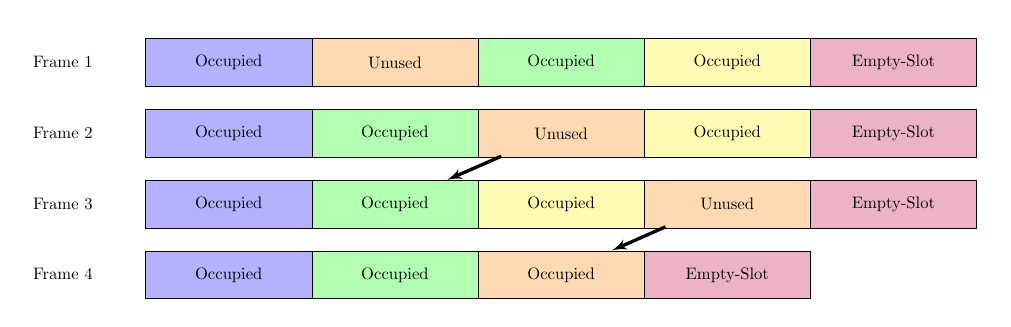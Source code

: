 \resizebox{1\textwidth}{!}{%
\begin{tikzpicture}[scale=\textwidth, node distance = 0pt, outer sep = 0pt]
    \def\jdx{20pt}
    \def\jdx{10mm}
    \def\jdw{100pt}
    \def\jdg{20pt}

    \tikzstyle{slot} = [draw, minimum height=10mm, minimum width=\jdw]
    \tikzstyle{line} = [draw, thick, -latex']
    \tikzstyle{a}  = [slot, fill=blue!30]
    \tikzstyle{u}  = [slot, fill=orange!30]
    \tikzstyle{b}  = [slot, fill=green!30]
    \tikzstyle{c}  = [slot, fill=yellow!30]
    \tikzstyle{m}  = [slot, fill=purple!30]

    \node[draw=none]                        (invis1) at (0,0)   {};
    
    \node[a, below right = 0.0 * \jdx and \jdx + 0 * \jdw   of invis1] (a_slot0) {Occupied};
    \node[u, below right = 0.0 * \jdx and \jdx + 1 * \jdw   of invis1] (a_slot1) {Unused};
    \node[b, below right = 0.0 * \jdx and \jdx + 2 * \jdw   of invis1] (a_slot2) {Occupied};
    \node[c, below right = 0.0 * \jdx and \jdx + 3 * \jdw   of invis1] (a_slot3) {Occupied};
    \node[m, below right = 0.0 * \jdx and \jdx + 4 * \jdw   of invis1] (a_slot4) {Empty-Slot};

    \node[a, below right = 1.5 * \jdx and \jdx + 0 * \jdw   of invis1] (b_slot0) {Occupied};
    \node[b, below right = 1.5 * \jdx and \jdx + 1 * \jdw   of invis1] (b_slot1) {Occupied};
    \node[u, below right = 1.5 * \jdx and \jdx + 2 * \jdw   of invis1] (b_slot2) {Unused};
    \node[c, below right = 1.5 * \jdx and \jdx + 3 * \jdw   of invis1] (b_slot3) {Occupied};
    \node[m, below right = 1.5 * \jdx and \jdx + 4 * \jdw   of invis1] (b_slot4) {Empty-Slot};

    \node[a, below right = 3.0 * \jdx and \jdx + 0 * \jdw   of invis1] (c_slot0) {Occupied};
    \node[b, below right = 3.0 * \jdx and \jdx + 1 * \jdw   of invis1] (c_slot1) {Occupied};
    \node[c, below right = 3.0 * \jdx and \jdx + 2 * \jdw   of invis1] (c_slot2) {Occupied};
    \node[u, below right = 3.0 * \jdx and \jdx + 3 * \jdw   of invis1] (c_slot3) {Unused};
    \node[m, below right = 3.0 * \jdx and \jdx + 4 * \jdw   of invis1] (c_slot4) {Empty-Slot};

    \node[a, below right = 4.5 * \jdx and \jdx + 0 * \jdw   of invis1] (d_slot0) {Occupied};
    \node[b, below right = 4.5 * \jdx and \jdx + 1 * \jdw   of invis1] (d_slot1) {Occupied};
    \node[u, below right = 4.5 * \jdx and \jdx + 2 * \jdw   of invis1] (d_slot2) {Occupied};
    \node[m, below right = 4.5 * \jdx and \jdx + 3 * \jdw   of invis1] (d_slot3) {Empty-Slot};

    \node[draw=none, left = \jdx of a_slot0] (invis1)  {Frame 1};
    \node[draw=none, left = \jdx of b_slot0] (invis2)  {Frame 2};
    \node[draw=none, left = \jdx of c_slot0] (invis3)  {Frame 3};
    \node[draw=none, left = \jdx of d_slot0] (invis4)  {Frame 4};

    \path [line, line width=2pt] (b_slot2) -- (c_slot1);
    \path [line, line width=2pt] (c_slot3) -- (d_slot2);
\end{tikzpicture}
}
